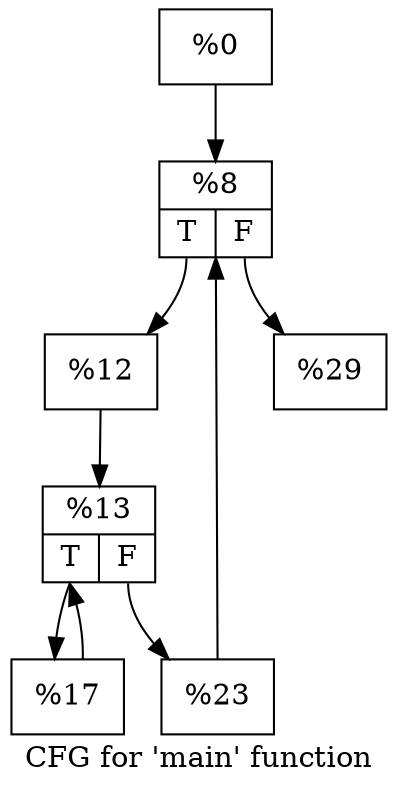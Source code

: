 digraph "CFG for 'main' function" {
	label="CFG for 'main' function";

	Node0x56041e1b9e70 [shape=record,label="{%0}"];
	Node0x56041e1b9e70 -> Node0x56041e1ba8f0;
	Node0x56041e1ba8f0 [shape=record,label="{%8|{<s0>T|<s1>F}}"];
	Node0x56041e1ba8f0:s0 -> Node0x56041e1b9fb0;
	Node0x56041e1ba8f0:s1 -> Node0x56041e1bab60;
	Node0x56041e1b9fb0 [shape=record,label="{%12}"];
	Node0x56041e1b9fb0 -> Node0x56041e1bad80;
	Node0x56041e1bad80 [shape=record,label="{%13|{<s0>T|<s1>F}}"];
	Node0x56041e1bad80:s0 -> Node0x56041e1baf60;
	Node0x56041e1bad80:s1 -> Node0x56041e1bafb0;
	Node0x56041e1baf60 [shape=record,label="{%17}"];
	Node0x56041e1baf60 -> Node0x56041e1bad80;
	Node0x56041e1bafb0 [shape=record,label="{%23}"];
	Node0x56041e1bafb0 -> Node0x56041e1ba8f0;
	Node0x56041e1bab60 [shape=record,label="{%29}"];
}
